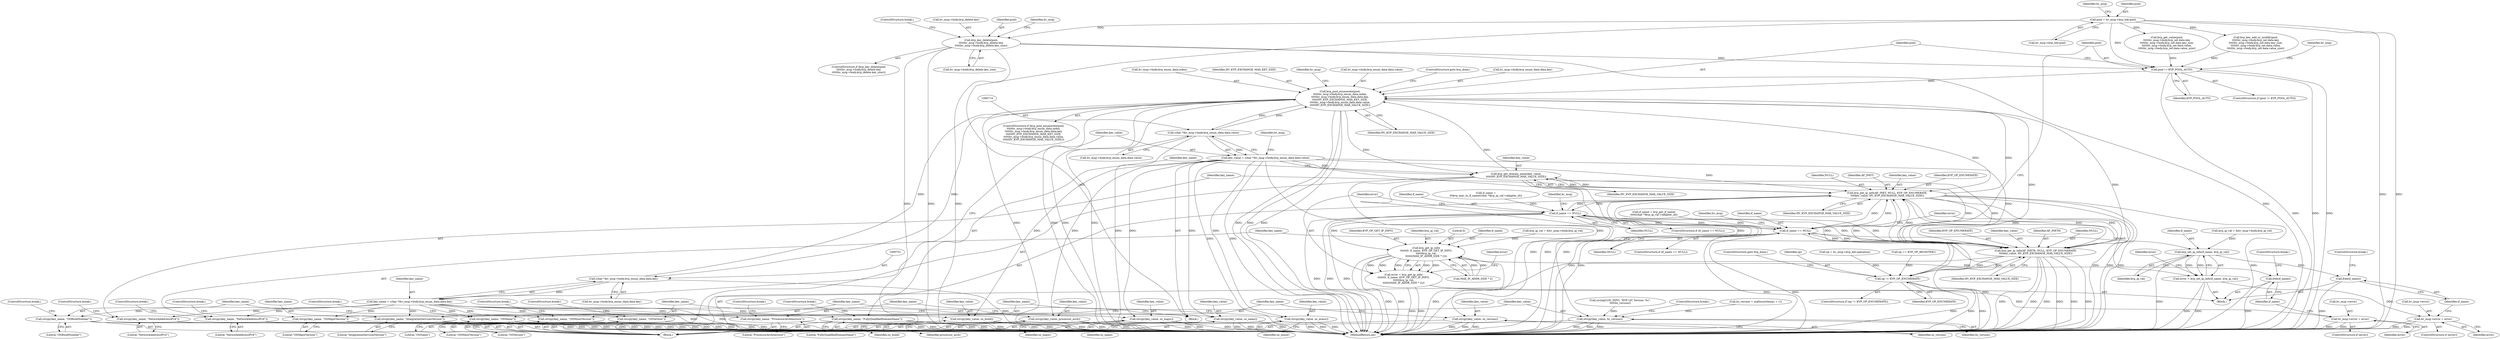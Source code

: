 digraph "0_linux_95a69adab9acfc3981c504737a2b6578e4d846ef@API" {
"1000621" [label="(Call,kvp_key_delete(pool,\n\t\t\t\t\thv_msg->body.kvp_delete.key,\n\t\t\t\t\thv_msg->body.kvp_delete.key_size))"];
"1000377" [label="(Call,pool = hv_msg->kvp_hdr.pool)"];
"1000651" [label="(Call,pool != KVP_POOL_AUTO)"];
"1000656" [label="(Call,kvp_pool_enumerate(pool,\n\t\t\t\t\thv_msg->body.kvp_enum_data.index,\n\t\t\t\t\thv_msg->body.kvp_enum_data.data.key,\n\t\t\t\t\tHV_KVP_EXCHANGE_MAX_KEY_SIZE,\n\t\t\t\t\thv_msg->body.kvp_enum_data.data.value,\n\t\t\t\t\tHV_KVP_EXCHANGE_MAX_VALUE_SIZE))"];
"1000700" [label="(Call,(char *)hv_msg->body.kvp_enum_data.data.key)"];
"1000698" [label="(Call,key_name = (char *)hv_msg->body.kvp_enum_data.data.key)"];
"1000737" [label="(Call,strcpy(key_name, \"FullyQualifiedDomainName\"))"];
"1000742" [label="(Call,strcpy(key_name, \"IntegrationServicesVersion\"))"];
"1000756" [label="(Call,strcpy(key_name, \"NetworkAddressIPv4\"))"];
"1000767" [label="(Call,strcpy(key_name, \"NetworkAddressIPv6\"))"];
"1000775" [label="(Call,strcpy(key_name, \"OSBuildNumber\"))"];
"1000783" [label="(Call,strcpy(key_name, \"OSName\"))"];
"1000791" [label="(Call,strcpy(key_name, \"OSMajorVersion\"))"];
"1000799" [label="(Call,strcpy(key_name, \"OSMinorVersion\"))"];
"1000807" [label="(Call,strcpy(key_name, \"OSVersion\"))"];
"1000815" [label="(Call,strcpy(key_name, \"ProcessorArchitecture\"))"];
"1000713" [label="(Call,(char *)hv_msg->body.kvp_enum_data.data.value)"];
"1000711" [label="(Call,key_value = (char *)hv_msg->body.kvp_enum_data.data.value)"];
"1000734" [label="(Call,kvp_get_domain_name(key_value,\n\t\t\t\t\tHV_KVP_EXCHANGE_MAX_VALUE_SIZE))"];
"1000750" [label="(Call,kvp_get_ip_info(AF_INET, NULL, KVP_OP_ENUMERATE,\n\t\t\t\tkey_value, HV_KVP_EXCHANGE_MAX_VALUE_SIZE))"];
"1000454" [label="(Call,if_name == NULL)"];
"1000466" [label="(Call,kvp_get_ip_info(\n\t\t\t\t\t\t0, if_name, KVP_OP_GET_IP_INFO,\n\t\t\t\t\t\tkvp_ip_val,\n\t\t\t\t\t\t(MAX_IP_ADDR_SIZE * 2)))"];
"1000464" [label="(Call,error = kvp_get_ip_info(\n\t\t\t\t\t\t0, if_name, KVP_OP_GET_IP_INFO,\n\t\t\t\t\t\tkvp_ip_val,\n\t\t\t\t\t\t(MAX_IP_ADDR_SIZE * 2)))"];
"1000476" [label="(Call,hv_msg->error = error)"];
"1000481" [label="(Call,free(if_name))"];
"1000502" [label="(Call,if_name == NULL)"];
"1000514" [label="(Call,kvp_set_ip_info(if_name, kvp_ip_val))"];
"1000512" [label="(Call,error = kvp_set_ip_info(if_name, kvp_ip_val))"];
"1000519" [label="(Call,hv_msg->error = error)"];
"1000524" [label="(Call,free(if_name))"];
"1000761" [label="(Call,kvp_get_ip_info(AF_INET6, NULL, KVP_OP_ENUMERATE,\n\t\t\t\tkey_value, HV_KVP_EXCHANGE_MAX_VALUE_SIZE))"];
"1000646" [label="(Call,op != KVP_OP_ENUMERATE)"];
"1000745" [label="(Call,strcpy(key_value, lic_version))"];
"1000772" [label="(Call,strcpy(key_value, os_build))"];
"1000780" [label="(Call,strcpy(key_value, os_name))"];
"1000788" [label="(Call,strcpy(key_value, os_major))"];
"1000796" [label="(Call,strcpy(key_value, os_minor))"];
"1000804" [label="(Call,strcpy(key_value, os_version))"];
"1000812" [label="(Call,strcpy(key_value, processor_arch))"];
"1000481" [label="(Call,free(if_name))"];
"1000783" [label="(Call,strcpy(key_name, \"OSName\"))"];
"1000503" [label="(Identifier,if_name)"];
"1000513" [label="(Identifier,error)"];
"1000755" [label="(Identifier,HV_KVP_EXCHANGE_MAX_VALUE_SIZE)"];
"1000754" [label="(Identifier,key_value)"];
"1000805" [label="(Identifier,key_value)"];
"1000782" [label="(Identifier,os_name)"];
"1000792" [label="(Identifier,key_name)"];
"1000653" [label="(Identifier,KVP_POOL_AUTO)"];
"1000757" [label="(Identifier,key_name)"];
"1000816" [label="(Identifier,key_name)"];
"1000712" [label="(Identifier,key_value)"];
"1000665" [label="(Call,hv_msg->body.kvp_enum_data.data.key)"];
"1000747" [label="(Identifier,lic_version)"];
"1000759" [label="(ControlStructure,break;)"];
"1000735" [label="(Identifier,key_value)"];
"1000711" [label="(Call,key_value = (char *)hv_msg->body.kvp_enum_data.data.value)"];
"1000524" [label="(Call,free(if_name))"];
"1000769" [label="(Literal,\"NetworkAddressIPv6\")"];
"1000765" [label="(Identifier,key_value)"];
"1000466" [label="(Call,kvp_get_ip_info(\n\t\t\t\t\t\t0, if_name, KVP_OP_GET_IP_INFO,\n\t\t\t\t\t\tkvp_ip_val,\n\t\t\t\t\t\t(MAX_IP_ADDR_SIZE * 2)))"];
"1000756" [label="(Call,strcpy(key_name, \"NetworkAddressIPv4\"))"];
"1000715" [label="(Call,hv_msg->body.kvp_enum_data.data.value)"];
"1000445" [label="(Call,if_name =\n\t\t\tkvp_mac_to_if_name((char *)kvp_ip_val->adapter_id))"];
"1000480" [label="(Identifier,error)"];
"1000868" [label="(MethodReturn,int)"];
"1000784" [label="(Identifier,key_name)"];
"1000642" [label="(ControlStructure,break;)"];
"1000734" [label="(Call,kvp_get_domain_name(key_value,\n\t\t\t\t\tHV_KVP_EXCHANGE_MAX_VALUE_SIZE))"];
"1000713" [label="(Call,(char *)hv_msg->body.kvp_enum_data.data.value)"];
"1000646" [label="(Call,op != KVP_OP_ENUMERATE)"];
"1000515" [label="(Identifier,if_name)"];
"1000483" [label="(ControlStructure,break;)"];
"1000776" [label="(Identifier,key_name)"];
"1000790" [label="(Identifier,os_major)"];
"1000774" [label="(Identifier,os_build)"];
"1000386" [label="(Identifier,hv_msg)"];
"1000738" [label="(Identifier,key_name)"];
"1000746" [label="(Identifier,key_value)"];
"1000658" [label="(Call,hv_msg->body.kvp_enum_data.index)"];
"1000512" [label="(Call,error = kvp_set_ip_info(if_name, kvp_ip_val))"];
"1000657" [label="(Identifier,pool)"];
"1000456" [label="(Identifier,NULL)"];
"1000750" [label="(Call,kvp_get_ip_info(AF_INET, NULL, KVP_OP_ENUMERATE,\n\t\t\t\tkey_value, HV_KVP_EXCHANGE_MAX_VALUE_SIZE))"];
"1000377" [label="(Call,pool = hv_msg->kvp_hdr.pool)"];
"1000460" [label="(Identifier,hv_msg)"];
"1000516" [label="(Identifier,kvp_ip_val)"];
"1000772" [label="(Call,strcpy(key_value, os_build))"];
"1000770" [label="(ControlStructure,break;)"];
"1000674" [label="(Identifier,HV_KVP_EXCHANGE_MAX_KEY_SIZE)"];
"1000687" [label="(Identifier,hv_msg)"];
"1000518" [label="(Identifier,error)"];
"1000453" [label="(ControlStructure,if (if_name == NULL))"];
"1000493" [label="(Call,if_name = kvp_get_if_name(\n\t\t\t\t\t(char *)kvp_ip_val->adapter_id))"];
"1000623" [label="(Call,hv_msg->body.kvp_delete.key)"];
"1000761" [label="(Call,kvp_get_ip_info(AF_INET6, NULL, KVP_OP_ENUMERATE,\n\t\t\t\tkey_value, HV_KVP_EXCHANGE_MAX_VALUE_SIZE))"];
"1000698" [label="(Call,key_name = (char *)hv_msg->body.kvp_enum_data.data.key)"];
"1000753" [label="(Identifier,KVP_OP_ENUMERATE)"];
"1000766" [label="(Identifier,HV_KVP_EXCHANGE_MAX_VALUE_SIZE)"];
"1000410" [label="(Call,lic_version = malloc(strlen(p) + 1))"];
"1000737" [label="(Call,strcpy(key_name, \"FullyQualifiedDomainName\"))"];
"1000810" [label="(ControlStructure,break;)"];
"1000699" [label="(Identifier,key_name)"];
"1000455" [label="(Identifier,if_name)"];
"1000435" [label="(Block,)"];
"1000812" [label="(Call,strcpy(key_value, processor_arch))"];
"1000797" [label="(Identifier,key_value)"];
"1000575" [label="(Call,kvp_get_value(pool,\n\t\t\t\t\thv_msg->body.kvp_set.data.key,\n\t\t\t\t\thv_msg->body.kvp_set.data.key_size,\n\t\t\t\t\thv_msg->body.kvp_set.data.value,\n\t\t\t\t\thv_msg->body.kvp_set.data.value_size))"];
"1000289" [label="(Block,)"];
"1000736" [label="(Identifier,HV_KVP_EXCHANGE_MAX_VALUE_SIZE)"];
"1000470" [label="(Identifier,kvp_ip_val)"];
"1000630" [label="(Call,hv_msg->body.kvp_delete.key_size)"];
"1000684" [label="(Identifier,HV_KVP_EXCHANGE_MAX_VALUE_SIZE)"];
"1000649" [label="(ControlStructure,goto kvp_done;)"];
"1000807" [label="(Call,strcpy(key_name, \"OSVersion\"))"];
"1000471" [label="(Call,MAX_IP_ADDR_SIZE * 2)"];
"1000525" [label="(Identifier,if_name)"];
"1000485" [label="(Call,kvp_ip_val = &hv_msg->body.kvp_ip_val)"];
"1000786" [label="(ControlStructure,break;)"];
"1000798" [label="(Identifier,os_minor)"];
"1000817" [label="(Literal,\"ProcessorArchitecture\")"];
"1000796" [label="(Call,strcpy(key_value, os_minor))"];
"1000818" [label="(ControlStructure,break;)"];
"1000809" [label="(Literal,\"OSVersion\")"];
"1000529" [label="(Call,kvp_key_add_or_modify(pool,\n\t\t\t\t\thv_msg->body.kvp_set.data.key,\n\t\t\t\t\thv_msg->body.kvp_set.data.key_size,\n\t\t\t\t\thv_msg->body.kvp_set.data.value,\n\t\t\t\t\thv_msg->body.kvp_set.data.value_size))"];
"1000647" [label="(Identifier,op)"];
"1000801" [label="(Literal,\"OSMinorVersion\")"];
"1000808" [label="(Identifier,key_name)"];
"1000700" [label="(Call,(char *)hv_msg->body.kvp_enum_data.data.key)"];
"1000370" [label="(Call,op = hv_msg->kvp_hdr.operation)"];
"1000785" [label="(Literal,\"OSName\")"];
"1000778" [label="(ControlStructure,break;)"];
"1000523" [label="(Identifier,error)"];
"1000476" [label="(Call,hv_msg->error = error)"];
"1000645" [label="(ControlStructure,if (op != KVP_OP_ENUMERATE))"];
"1000806" [label="(Identifier,os_version)"];
"1000781" [label="(Identifier,key_value)"];
"1000789" [label="(Identifier,key_value)"];
"1000502" [label="(Call,if_name == NULL)"];
"1000767" [label="(Call,strcpy(key_name, \"NetworkAddressIPv6\"))"];
"1000392" [label="(Call,op == KVP_OP_REGISTER1)"];
"1000814" [label="(Identifier,processor_arch)"];
"1000520" [label="(Call,hv_msg->error)"];
"1000758" [label="(Literal,\"NetworkAddressIPv4\")"];
"1000752" [label="(Identifier,NULL)"];
"1000780" [label="(Call,strcpy(key_value, os_name))"];
"1000454" [label="(Call,if_name == NULL)"];
"1000815" [label="(Call,strcpy(key_name, \"ProcessorArchitecture\"))"];
"1000777" [label="(Literal,\"OSBuildNumber\")"];
"1000743" [label="(Identifier,key_name)"];
"1000773" [label="(Identifier,key_value)"];
"1000378" [label="(Identifier,pool)"];
"1000788" [label="(Call,strcpy(key_value, os_major))"];
"1000501" [label="(ControlStructure,if (if_name == NULL))"];
"1000675" [label="(Call,hv_msg->body.kvp_enum_data.data.value)"];
"1000650" [label="(ControlStructure,if (pool != KVP_POOL_AUTO))"];
"1000622" [label="(Identifier,pool)"];
"1000800" [label="(Identifier,key_name)"];
"1000467" [label="(Literal,0)"];
"1000802" [label="(ControlStructure,break;)"];
"1000740" [label="(ControlStructure,break;)"];
"1000702" [label="(Call,hv_msg->body.kvp_enum_data.data.key)"];
"1000745" [label="(Call,strcpy(key_value, lic_version))"];
"1000514" [label="(Call,kvp_set_ip_info(if_name, kvp_ip_val))"];
"1000751" [label="(Identifier,AF_INET)"];
"1000744" [label="(Literal,\"IntegrationServicesVersion\")"];
"1000508" [label="(Identifier,hv_msg)"];
"1000423" [label="(Call,syslog(LOG_INFO, \"KVP LIC Version: %s\",\n\t\t\t\t\tlic_version))"];
"1000468" [label="(Identifier,if_name)"];
"1000620" [label="(ControlStructure,if (kvp_key_delete(pool,\n\t\t\t\t\thv_msg->body.kvp_delete.key,\n\t\t\t\t\thv_msg->body.kvp_delete.key_size)))"];
"1000437" [label="(Call,kvp_ip_val = &hv_msg->body.kvp_ip_val)"];
"1000475" [label="(Identifier,error)"];
"1000655" [label="(ControlStructure,if (kvp_pool_enumerate(pool,\n\t\t\t\t\thv_msg->body.kvp_enum_data.index,\n\t\t\t\t\thv_msg->body.kvp_enum_data.data.key,\n\t\t\t\t\tHV_KVP_EXCHANGE_MAX_KEY_SIZE,\n\t\t\t\t\thv_msg->body.kvp_enum_data.data.value,\n\t\t\t\t\tHV_KVP_EXCHANGE_MAX_VALUE_SIZE)))"];
"1000732" [label="(Block,)"];
"1000519" [label="(Call,hv_msg->error = error)"];
"1000739" [label="(Literal,\"FullyQualifiedDomainName\")"];
"1000692" [label="(Identifier,hv_msg)"];
"1000794" [label="(ControlStructure,break;)"];
"1000775" [label="(Call,strcpy(key_name, \"OSBuildNumber\"))"];
"1000728" [label="(Identifier,hv_msg)"];
"1000474" [label="(ControlStructure,if (error))"];
"1000379" [label="(Call,hv_msg->kvp_hdr.pool)"];
"1000621" [label="(Call,kvp_key_delete(pool,\n\t\t\t\t\thv_msg->body.kvp_delete.key,\n\t\t\t\t\thv_msg->body.kvp_delete.key_size))"];
"1000804" [label="(Call,strcpy(key_value, os_version))"];
"1000690" [label="(ControlStructure,goto kvp_done;)"];
"1000762" [label="(Identifier,AF_INET6)"];
"1000763" [label="(Identifier,NULL)"];
"1000639" [label="(Identifier,hv_msg)"];
"1000799" [label="(Call,strcpy(key_name, \"OSMinorVersion\"))"];
"1000465" [label="(Identifier,error)"];
"1000648" [label="(Identifier,KVP_OP_ENUMERATE)"];
"1000793" [label="(Literal,\"OSMajorVersion\")"];
"1000748" [label="(ControlStructure,break;)"];
"1000742" [label="(Call,strcpy(key_name, \"IntegrationServicesVersion\"))"];
"1000482" [label="(Identifier,if_name)"];
"1000768" [label="(Identifier,key_name)"];
"1000504" [label="(Identifier,NULL)"];
"1000652" [label="(Identifier,pool)"];
"1000791" [label="(Call,strcpy(key_name, \"OSMajorVersion\"))"];
"1000469" [label="(Identifier,KVP_OP_GET_IP_INFO)"];
"1000656" [label="(Call,kvp_pool_enumerate(pool,\n\t\t\t\t\thv_msg->body.kvp_enum_data.index,\n\t\t\t\t\thv_msg->body.kvp_enum_data.data.key,\n\t\t\t\t\tHV_KVP_EXCHANGE_MAX_KEY_SIZE,\n\t\t\t\t\thv_msg->body.kvp_enum_data.data.value,\n\t\t\t\t\tHV_KVP_EXCHANGE_MAX_VALUE_SIZE))"];
"1000477" [label="(Call,hv_msg->error)"];
"1000517" [label="(ControlStructure,if (error))"];
"1000464" [label="(Call,error = kvp_get_ip_info(\n\t\t\t\t\t\t0, if_name, KVP_OP_GET_IP_INFO,\n\t\t\t\t\t\tkvp_ip_val,\n\t\t\t\t\t\t(MAX_IP_ADDR_SIZE * 2)))"];
"1000526" [label="(ControlStructure,break;)"];
"1000813" [label="(Identifier,key_value)"];
"1000764" [label="(Identifier,KVP_OP_ENUMERATE)"];
"1000651" [label="(Call,pool != KVP_POOL_AUTO)"];
"1000621" -> "1000620"  [label="AST: "];
"1000621" -> "1000630"  [label="CFG: "];
"1000622" -> "1000621"  [label="AST: "];
"1000623" -> "1000621"  [label="AST: "];
"1000630" -> "1000621"  [label="AST: "];
"1000639" -> "1000621"  [label="CFG: "];
"1000642" -> "1000621"  [label="CFG: "];
"1000621" -> "1000868"  [label="DDG: "];
"1000621" -> "1000868"  [label="DDG: "];
"1000621" -> "1000868"  [label="DDG: "];
"1000621" -> "1000868"  [label="DDG: "];
"1000377" -> "1000621"  [label="DDG: "];
"1000621" -> "1000651"  [label="DDG: "];
"1000377" -> "1000289"  [label="AST: "];
"1000377" -> "1000379"  [label="CFG: "];
"1000378" -> "1000377"  [label="AST: "];
"1000379" -> "1000377"  [label="AST: "];
"1000386" -> "1000377"  [label="CFG: "];
"1000377" -> "1000868"  [label="DDG: "];
"1000377" -> "1000868"  [label="DDG: "];
"1000377" -> "1000529"  [label="DDG: "];
"1000377" -> "1000575"  [label="DDG: "];
"1000377" -> "1000651"  [label="DDG: "];
"1000651" -> "1000650"  [label="AST: "];
"1000651" -> "1000653"  [label="CFG: "];
"1000652" -> "1000651"  [label="AST: "];
"1000653" -> "1000651"  [label="AST: "];
"1000657" -> "1000651"  [label="CFG: "];
"1000692" -> "1000651"  [label="CFG: "];
"1000651" -> "1000868"  [label="DDG: "];
"1000651" -> "1000868"  [label="DDG: "];
"1000651" -> "1000868"  [label="DDG: "];
"1000529" -> "1000651"  [label="DDG: "];
"1000575" -> "1000651"  [label="DDG: "];
"1000651" -> "1000656"  [label="DDG: "];
"1000656" -> "1000655"  [label="AST: "];
"1000656" -> "1000684"  [label="CFG: "];
"1000657" -> "1000656"  [label="AST: "];
"1000658" -> "1000656"  [label="AST: "];
"1000665" -> "1000656"  [label="AST: "];
"1000674" -> "1000656"  [label="AST: "];
"1000675" -> "1000656"  [label="AST: "];
"1000684" -> "1000656"  [label="AST: "];
"1000687" -> "1000656"  [label="CFG: "];
"1000690" -> "1000656"  [label="CFG: "];
"1000656" -> "1000868"  [label="DDG: "];
"1000656" -> "1000868"  [label="DDG: "];
"1000656" -> "1000868"  [label="DDG: "];
"1000656" -> "1000868"  [label="DDG: "];
"1000656" -> "1000868"  [label="DDG: "];
"1000656" -> "1000868"  [label="DDG: "];
"1000656" -> "1000868"  [label="DDG: "];
"1000700" -> "1000656"  [label="DDG: "];
"1000713" -> "1000656"  [label="DDG: "];
"1000750" -> "1000656"  [label="DDG: "];
"1000761" -> "1000656"  [label="DDG: "];
"1000734" -> "1000656"  [label="DDG: "];
"1000656" -> "1000700"  [label="DDG: "];
"1000656" -> "1000713"  [label="DDG: "];
"1000656" -> "1000734"  [label="DDG: "];
"1000656" -> "1000750"  [label="DDG: "];
"1000656" -> "1000761"  [label="DDG: "];
"1000700" -> "1000698"  [label="AST: "];
"1000700" -> "1000702"  [label="CFG: "];
"1000701" -> "1000700"  [label="AST: "];
"1000702" -> "1000700"  [label="AST: "];
"1000698" -> "1000700"  [label="CFG: "];
"1000700" -> "1000868"  [label="DDG: "];
"1000700" -> "1000698"  [label="DDG: "];
"1000698" -> "1000289"  [label="AST: "];
"1000699" -> "1000698"  [label="AST: "];
"1000712" -> "1000698"  [label="CFG: "];
"1000698" -> "1000868"  [label="DDG: "];
"1000698" -> "1000868"  [label="DDG: "];
"1000698" -> "1000737"  [label="DDG: "];
"1000698" -> "1000742"  [label="DDG: "];
"1000698" -> "1000756"  [label="DDG: "];
"1000698" -> "1000767"  [label="DDG: "];
"1000698" -> "1000775"  [label="DDG: "];
"1000698" -> "1000783"  [label="DDG: "];
"1000698" -> "1000791"  [label="DDG: "];
"1000698" -> "1000799"  [label="DDG: "];
"1000698" -> "1000807"  [label="DDG: "];
"1000698" -> "1000815"  [label="DDG: "];
"1000737" -> "1000732"  [label="AST: "];
"1000737" -> "1000739"  [label="CFG: "];
"1000738" -> "1000737"  [label="AST: "];
"1000739" -> "1000737"  [label="AST: "];
"1000740" -> "1000737"  [label="CFG: "];
"1000737" -> "1000868"  [label="DDG: "];
"1000737" -> "1000868"  [label="DDG: "];
"1000742" -> "1000732"  [label="AST: "];
"1000742" -> "1000744"  [label="CFG: "];
"1000743" -> "1000742"  [label="AST: "];
"1000744" -> "1000742"  [label="AST: "];
"1000746" -> "1000742"  [label="CFG: "];
"1000742" -> "1000868"  [label="DDG: "];
"1000742" -> "1000868"  [label="DDG: "];
"1000756" -> "1000732"  [label="AST: "];
"1000756" -> "1000758"  [label="CFG: "];
"1000757" -> "1000756"  [label="AST: "];
"1000758" -> "1000756"  [label="AST: "];
"1000759" -> "1000756"  [label="CFG: "];
"1000756" -> "1000868"  [label="DDG: "];
"1000756" -> "1000868"  [label="DDG: "];
"1000767" -> "1000732"  [label="AST: "];
"1000767" -> "1000769"  [label="CFG: "];
"1000768" -> "1000767"  [label="AST: "];
"1000769" -> "1000767"  [label="AST: "];
"1000770" -> "1000767"  [label="CFG: "];
"1000767" -> "1000868"  [label="DDG: "];
"1000767" -> "1000868"  [label="DDG: "];
"1000775" -> "1000732"  [label="AST: "];
"1000775" -> "1000777"  [label="CFG: "];
"1000776" -> "1000775"  [label="AST: "];
"1000777" -> "1000775"  [label="AST: "];
"1000778" -> "1000775"  [label="CFG: "];
"1000775" -> "1000868"  [label="DDG: "];
"1000775" -> "1000868"  [label="DDG: "];
"1000783" -> "1000732"  [label="AST: "];
"1000783" -> "1000785"  [label="CFG: "];
"1000784" -> "1000783"  [label="AST: "];
"1000785" -> "1000783"  [label="AST: "];
"1000786" -> "1000783"  [label="CFG: "];
"1000783" -> "1000868"  [label="DDG: "];
"1000783" -> "1000868"  [label="DDG: "];
"1000791" -> "1000732"  [label="AST: "];
"1000791" -> "1000793"  [label="CFG: "];
"1000792" -> "1000791"  [label="AST: "];
"1000793" -> "1000791"  [label="AST: "];
"1000794" -> "1000791"  [label="CFG: "];
"1000791" -> "1000868"  [label="DDG: "];
"1000791" -> "1000868"  [label="DDG: "];
"1000799" -> "1000732"  [label="AST: "];
"1000799" -> "1000801"  [label="CFG: "];
"1000800" -> "1000799"  [label="AST: "];
"1000801" -> "1000799"  [label="AST: "];
"1000802" -> "1000799"  [label="CFG: "];
"1000799" -> "1000868"  [label="DDG: "];
"1000799" -> "1000868"  [label="DDG: "];
"1000807" -> "1000732"  [label="AST: "];
"1000807" -> "1000809"  [label="CFG: "];
"1000808" -> "1000807"  [label="AST: "];
"1000809" -> "1000807"  [label="AST: "];
"1000810" -> "1000807"  [label="CFG: "];
"1000807" -> "1000868"  [label="DDG: "];
"1000807" -> "1000868"  [label="DDG: "];
"1000815" -> "1000732"  [label="AST: "];
"1000815" -> "1000817"  [label="CFG: "];
"1000816" -> "1000815"  [label="AST: "];
"1000817" -> "1000815"  [label="AST: "];
"1000818" -> "1000815"  [label="CFG: "];
"1000815" -> "1000868"  [label="DDG: "];
"1000815" -> "1000868"  [label="DDG: "];
"1000713" -> "1000711"  [label="AST: "];
"1000713" -> "1000715"  [label="CFG: "];
"1000714" -> "1000713"  [label="AST: "];
"1000715" -> "1000713"  [label="AST: "];
"1000711" -> "1000713"  [label="CFG: "];
"1000713" -> "1000868"  [label="DDG: "];
"1000713" -> "1000711"  [label="DDG: "];
"1000711" -> "1000289"  [label="AST: "];
"1000712" -> "1000711"  [label="AST: "];
"1000728" -> "1000711"  [label="CFG: "];
"1000711" -> "1000868"  [label="DDG: "];
"1000711" -> "1000868"  [label="DDG: "];
"1000711" -> "1000734"  [label="DDG: "];
"1000711" -> "1000745"  [label="DDG: "];
"1000711" -> "1000750"  [label="DDG: "];
"1000711" -> "1000761"  [label="DDG: "];
"1000711" -> "1000772"  [label="DDG: "];
"1000711" -> "1000780"  [label="DDG: "];
"1000711" -> "1000788"  [label="DDG: "];
"1000711" -> "1000796"  [label="DDG: "];
"1000711" -> "1000804"  [label="DDG: "];
"1000711" -> "1000812"  [label="DDG: "];
"1000734" -> "1000732"  [label="AST: "];
"1000734" -> "1000736"  [label="CFG: "];
"1000735" -> "1000734"  [label="AST: "];
"1000736" -> "1000734"  [label="AST: "];
"1000738" -> "1000734"  [label="CFG: "];
"1000734" -> "1000868"  [label="DDG: "];
"1000734" -> "1000868"  [label="DDG: "];
"1000734" -> "1000868"  [label="DDG: "];
"1000750" -> "1000734"  [label="DDG: "];
"1000761" -> "1000734"  [label="DDG: "];
"1000734" -> "1000750"  [label="DDG: "];
"1000734" -> "1000761"  [label="DDG: "];
"1000750" -> "1000732"  [label="AST: "];
"1000750" -> "1000755"  [label="CFG: "];
"1000751" -> "1000750"  [label="AST: "];
"1000752" -> "1000750"  [label="AST: "];
"1000753" -> "1000750"  [label="AST: "];
"1000754" -> "1000750"  [label="AST: "];
"1000755" -> "1000750"  [label="AST: "];
"1000757" -> "1000750"  [label="CFG: "];
"1000750" -> "1000868"  [label="DDG: "];
"1000750" -> "1000868"  [label="DDG: "];
"1000750" -> "1000868"  [label="DDG: "];
"1000750" -> "1000868"  [label="DDG: "];
"1000750" -> "1000868"  [label="DDG: "];
"1000750" -> "1000868"  [label="DDG: "];
"1000750" -> "1000454"  [label="DDG: "];
"1000750" -> "1000502"  [label="DDG: "];
"1000750" -> "1000646"  [label="DDG: "];
"1000502" -> "1000750"  [label="DDG: "];
"1000454" -> "1000750"  [label="DDG: "];
"1000761" -> "1000750"  [label="DDG: "];
"1000761" -> "1000750"  [label="DDG: "];
"1000646" -> "1000750"  [label="DDG: "];
"1000750" -> "1000761"  [label="DDG: "];
"1000750" -> "1000761"  [label="DDG: "];
"1000454" -> "1000453"  [label="AST: "];
"1000454" -> "1000456"  [label="CFG: "];
"1000455" -> "1000454"  [label="AST: "];
"1000456" -> "1000454"  [label="AST: "];
"1000460" -> "1000454"  [label="CFG: "];
"1000465" -> "1000454"  [label="CFG: "];
"1000454" -> "1000868"  [label="DDG: "];
"1000454" -> "1000868"  [label="DDG: "];
"1000454" -> "1000868"  [label="DDG: "];
"1000445" -> "1000454"  [label="DDG: "];
"1000502" -> "1000454"  [label="DDG: "];
"1000761" -> "1000454"  [label="DDG: "];
"1000454" -> "1000466"  [label="DDG: "];
"1000454" -> "1000502"  [label="DDG: "];
"1000454" -> "1000761"  [label="DDG: "];
"1000466" -> "1000464"  [label="AST: "];
"1000466" -> "1000471"  [label="CFG: "];
"1000467" -> "1000466"  [label="AST: "];
"1000468" -> "1000466"  [label="AST: "];
"1000469" -> "1000466"  [label="AST: "];
"1000470" -> "1000466"  [label="AST: "];
"1000471" -> "1000466"  [label="AST: "];
"1000464" -> "1000466"  [label="CFG: "];
"1000466" -> "1000868"  [label="DDG: "];
"1000466" -> "1000868"  [label="DDG: "];
"1000466" -> "1000868"  [label="DDG: "];
"1000466" -> "1000464"  [label="DDG: "];
"1000466" -> "1000464"  [label="DDG: "];
"1000466" -> "1000464"  [label="DDG: "];
"1000466" -> "1000464"  [label="DDG: "];
"1000466" -> "1000464"  [label="DDG: "];
"1000437" -> "1000466"  [label="DDG: "];
"1000471" -> "1000466"  [label="DDG: "];
"1000471" -> "1000466"  [label="DDG: "];
"1000466" -> "1000481"  [label="DDG: "];
"1000464" -> "1000435"  [label="AST: "];
"1000465" -> "1000464"  [label="AST: "];
"1000475" -> "1000464"  [label="CFG: "];
"1000464" -> "1000868"  [label="DDG: "];
"1000464" -> "1000868"  [label="DDG: "];
"1000464" -> "1000476"  [label="DDG: "];
"1000476" -> "1000474"  [label="AST: "];
"1000476" -> "1000480"  [label="CFG: "];
"1000477" -> "1000476"  [label="AST: "];
"1000480" -> "1000476"  [label="AST: "];
"1000482" -> "1000476"  [label="CFG: "];
"1000476" -> "1000868"  [label="DDG: "];
"1000476" -> "1000868"  [label="DDG: "];
"1000481" -> "1000435"  [label="AST: "];
"1000481" -> "1000482"  [label="CFG: "];
"1000482" -> "1000481"  [label="AST: "];
"1000483" -> "1000481"  [label="CFG: "];
"1000481" -> "1000868"  [label="DDG: "];
"1000502" -> "1000501"  [label="AST: "];
"1000502" -> "1000504"  [label="CFG: "];
"1000503" -> "1000502"  [label="AST: "];
"1000504" -> "1000502"  [label="AST: "];
"1000508" -> "1000502"  [label="CFG: "];
"1000513" -> "1000502"  [label="CFG: "];
"1000502" -> "1000868"  [label="DDG: "];
"1000502" -> "1000868"  [label="DDG: "];
"1000502" -> "1000868"  [label="DDG: "];
"1000493" -> "1000502"  [label="DDG: "];
"1000761" -> "1000502"  [label="DDG: "];
"1000502" -> "1000514"  [label="DDG: "];
"1000502" -> "1000761"  [label="DDG: "];
"1000514" -> "1000512"  [label="AST: "];
"1000514" -> "1000516"  [label="CFG: "];
"1000515" -> "1000514"  [label="AST: "];
"1000516" -> "1000514"  [label="AST: "];
"1000512" -> "1000514"  [label="CFG: "];
"1000514" -> "1000868"  [label="DDG: "];
"1000514" -> "1000512"  [label="DDG: "];
"1000514" -> "1000512"  [label="DDG: "];
"1000485" -> "1000514"  [label="DDG: "];
"1000514" -> "1000524"  [label="DDG: "];
"1000512" -> "1000435"  [label="AST: "];
"1000513" -> "1000512"  [label="AST: "];
"1000518" -> "1000512"  [label="CFG: "];
"1000512" -> "1000868"  [label="DDG: "];
"1000512" -> "1000868"  [label="DDG: "];
"1000512" -> "1000519"  [label="DDG: "];
"1000519" -> "1000517"  [label="AST: "];
"1000519" -> "1000523"  [label="CFG: "];
"1000520" -> "1000519"  [label="AST: "];
"1000523" -> "1000519"  [label="AST: "];
"1000525" -> "1000519"  [label="CFG: "];
"1000519" -> "1000868"  [label="DDG: "];
"1000519" -> "1000868"  [label="DDG: "];
"1000524" -> "1000435"  [label="AST: "];
"1000524" -> "1000525"  [label="CFG: "];
"1000525" -> "1000524"  [label="AST: "];
"1000526" -> "1000524"  [label="CFG: "];
"1000524" -> "1000868"  [label="DDG: "];
"1000761" -> "1000732"  [label="AST: "];
"1000761" -> "1000766"  [label="CFG: "];
"1000762" -> "1000761"  [label="AST: "];
"1000763" -> "1000761"  [label="AST: "];
"1000764" -> "1000761"  [label="AST: "];
"1000765" -> "1000761"  [label="AST: "];
"1000766" -> "1000761"  [label="AST: "];
"1000768" -> "1000761"  [label="CFG: "];
"1000761" -> "1000868"  [label="DDG: "];
"1000761" -> "1000868"  [label="DDG: "];
"1000761" -> "1000868"  [label="DDG: "];
"1000761" -> "1000868"  [label="DDG: "];
"1000761" -> "1000868"  [label="DDG: "];
"1000761" -> "1000868"  [label="DDG: "];
"1000761" -> "1000646"  [label="DDG: "];
"1000646" -> "1000761"  [label="DDG: "];
"1000646" -> "1000645"  [label="AST: "];
"1000646" -> "1000648"  [label="CFG: "];
"1000647" -> "1000646"  [label="AST: "];
"1000648" -> "1000646"  [label="AST: "];
"1000649" -> "1000646"  [label="CFG: "];
"1000652" -> "1000646"  [label="CFG: "];
"1000646" -> "1000868"  [label="DDG: "];
"1000646" -> "1000868"  [label="DDG: "];
"1000646" -> "1000868"  [label="DDG: "];
"1000392" -> "1000646"  [label="DDG: "];
"1000370" -> "1000646"  [label="DDG: "];
"1000745" -> "1000732"  [label="AST: "];
"1000745" -> "1000747"  [label="CFG: "];
"1000746" -> "1000745"  [label="AST: "];
"1000747" -> "1000745"  [label="AST: "];
"1000748" -> "1000745"  [label="CFG: "];
"1000745" -> "1000868"  [label="DDG: "];
"1000745" -> "1000868"  [label="DDG: "];
"1000745" -> "1000868"  [label="DDG: "];
"1000410" -> "1000745"  [label="DDG: "];
"1000423" -> "1000745"  [label="DDG: "];
"1000772" -> "1000732"  [label="AST: "];
"1000772" -> "1000774"  [label="CFG: "];
"1000773" -> "1000772"  [label="AST: "];
"1000774" -> "1000772"  [label="AST: "];
"1000776" -> "1000772"  [label="CFG: "];
"1000772" -> "1000868"  [label="DDG: "];
"1000772" -> "1000868"  [label="DDG: "];
"1000772" -> "1000868"  [label="DDG: "];
"1000780" -> "1000732"  [label="AST: "];
"1000780" -> "1000782"  [label="CFG: "];
"1000781" -> "1000780"  [label="AST: "];
"1000782" -> "1000780"  [label="AST: "];
"1000784" -> "1000780"  [label="CFG: "];
"1000780" -> "1000868"  [label="DDG: "];
"1000780" -> "1000868"  [label="DDG: "];
"1000780" -> "1000868"  [label="DDG: "];
"1000788" -> "1000732"  [label="AST: "];
"1000788" -> "1000790"  [label="CFG: "];
"1000789" -> "1000788"  [label="AST: "];
"1000790" -> "1000788"  [label="AST: "];
"1000792" -> "1000788"  [label="CFG: "];
"1000788" -> "1000868"  [label="DDG: "];
"1000788" -> "1000868"  [label="DDG: "];
"1000788" -> "1000868"  [label="DDG: "];
"1000796" -> "1000732"  [label="AST: "];
"1000796" -> "1000798"  [label="CFG: "];
"1000797" -> "1000796"  [label="AST: "];
"1000798" -> "1000796"  [label="AST: "];
"1000800" -> "1000796"  [label="CFG: "];
"1000796" -> "1000868"  [label="DDG: "];
"1000796" -> "1000868"  [label="DDG: "];
"1000796" -> "1000868"  [label="DDG: "];
"1000804" -> "1000732"  [label="AST: "];
"1000804" -> "1000806"  [label="CFG: "];
"1000805" -> "1000804"  [label="AST: "];
"1000806" -> "1000804"  [label="AST: "];
"1000808" -> "1000804"  [label="CFG: "];
"1000804" -> "1000868"  [label="DDG: "];
"1000804" -> "1000868"  [label="DDG: "];
"1000804" -> "1000868"  [label="DDG: "];
"1000812" -> "1000732"  [label="AST: "];
"1000812" -> "1000814"  [label="CFG: "];
"1000813" -> "1000812"  [label="AST: "];
"1000814" -> "1000812"  [label="AST: "];
"1000816" -> "1000812"  [label="CFG: "];
"1000812" -> "1000868"  [label="DDG: "];
"1000812" -> "1000868"  [label="DDG: "];
"1000812" -> "1000868"  [label="DDG: "];
}

